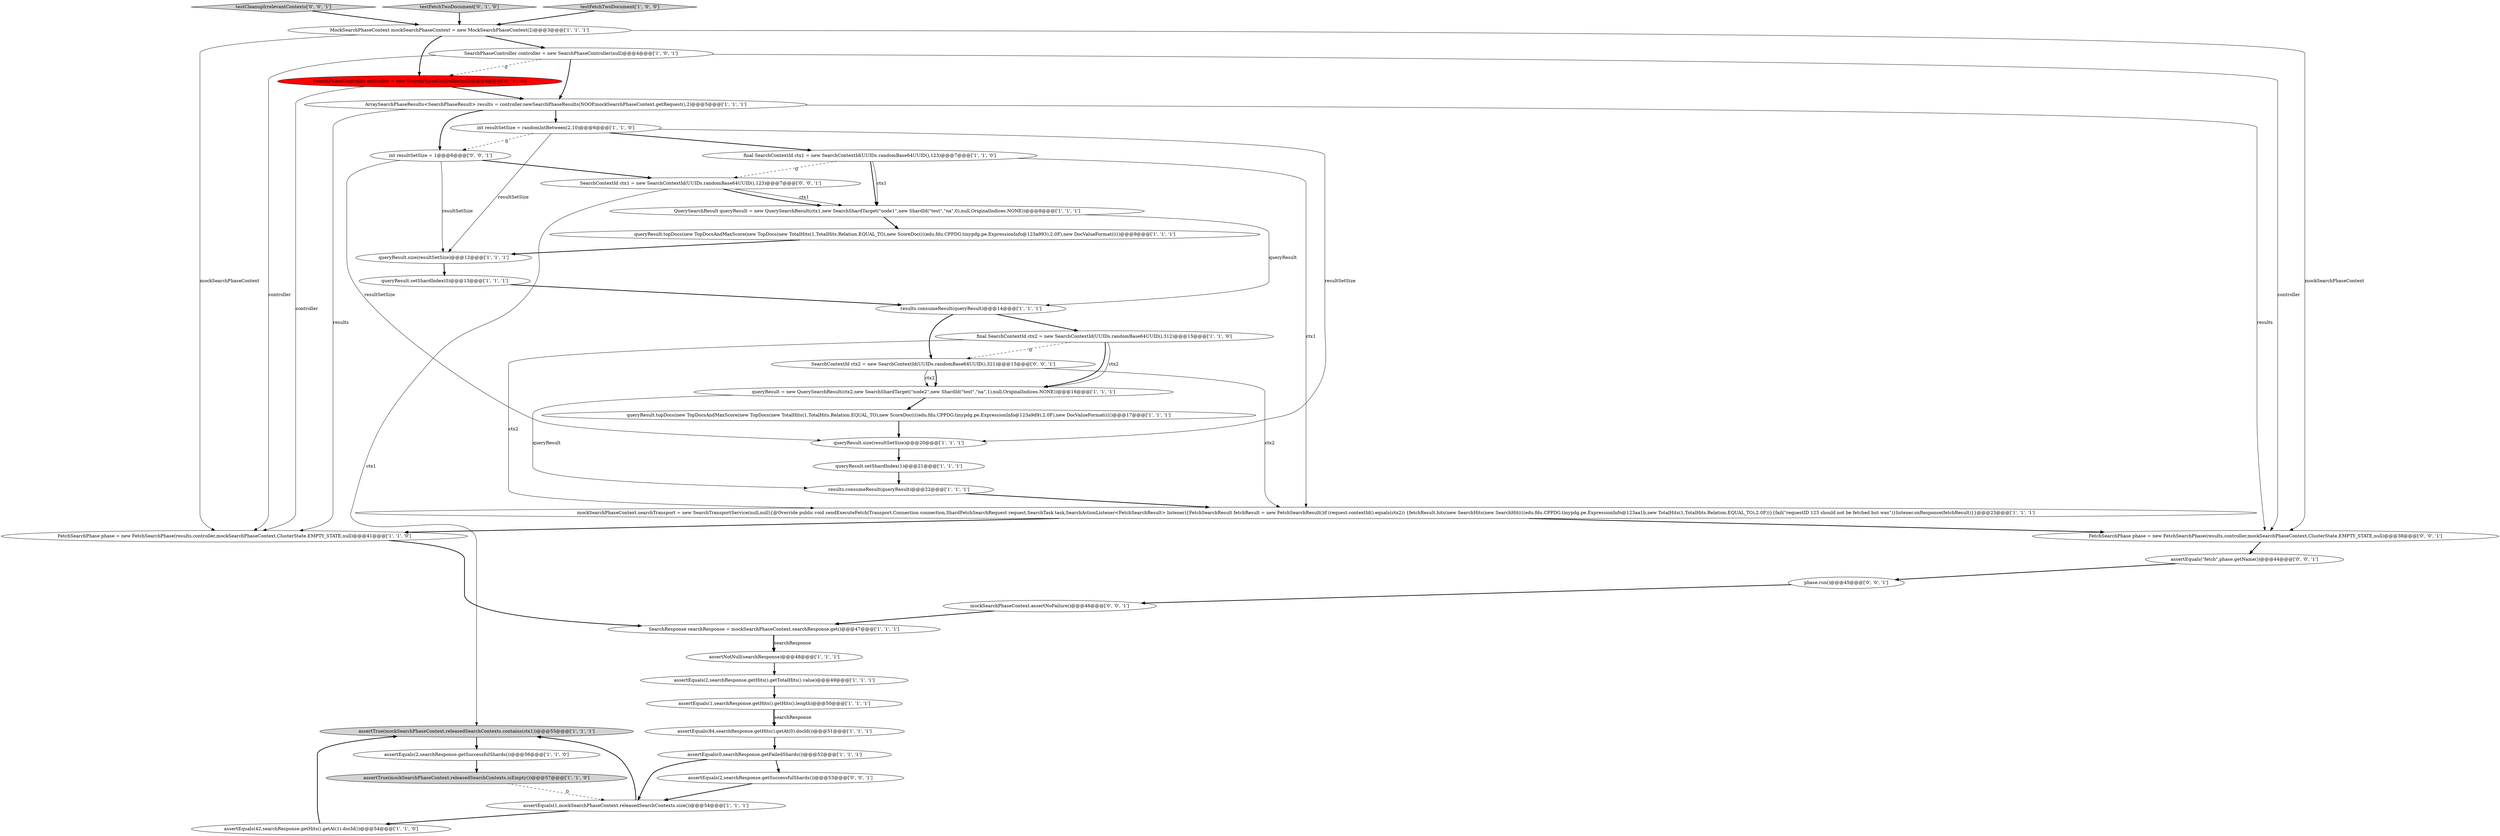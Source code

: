 digraph {
25 [style = filled, label = "final SearchContextId ctx1 = new SearchContextId(UUIDs.randomBase64UUID(),123)@@@7@@@['1', '1', '0']", fillcolor = white, shape = ellipse image = "AAA0AAABBB1BBB"];
16 [style = filled, label = "assertEquals(0,searchResponse.getFailedShards())@@@52@@@['1', '1', '1']", fillcolor = white, shape = ellipse image = "AAA0AAABBB1BBB"];
37 [style = filled, label = "assertEquals(2,searchResponse.getSuccessfulShards())@@@53@@@['0', '0', '1']", fillcolor = white, shape = ellipse image = "AAA0AAABBB3BBB"];
34 [style = filled, label = "testCleanupIrrelevantContexts['0', '0', '1']", fillcolor = lightgray, shape = diamond image = "AAA0AAABBB3BBB"];
8 [style = filled, label = "queryResult.topDocs(new TopDocsAndMaxScore(new TopDocs(new TotalHits(1,TotalHits.Relation.EQUAL_TO),new ScoreDoc((((edu.fdu.CPPDG.tinypdg.pe.ExpressionInfo@123a993),2.0F),new DocValueFormat(((()@@@9@@@['1', '1', '1']", fillcolor = white, shape = ellipse image = "AAA0AAABBB1BBB"];
36 [style = filled, label = "SearchContextId ctx1 = new SearchContextId(UUIDs.randomBase64UUID(),123)@@@7@@@['0', '0', '1']", fillcolor = white, shape = ellipse image = "AAA0AAABBB3BBB"];
30 [style = filled, label = "testFetchTwoDocument['0', '1', '0']", fillcolor = lightgray, shape = diamond image = "AAA0AAABBB2BBB"];
39 [style = filled, label = "SearchContextId ctx2 = new SearchContextId(UUIDs.randomBase64UUID(),321)@@@15@@@['0', '0', '1']", fillcolor = white, shape = ellipse image = "AAA0AAABBB3BBB"];
28 [style = filled, label = "assertTrue(mockSearchPhaseContext.releasedSearchContexts.isEmpty())@@@57@@@['1', '1', '0']", fillcolor = lightgray, shape = ellipse image = "AAA0AAABBB1BBB"];
35 [style = filled, label = "assertEquals(\"fetch\",phase.getName())@@@44@@@['0', '0', '1']", fillcolor = white, shape = ellipse image = "AAA0AAABBB3BBB"];
10 [style = filled, label = "ArraySearchPhaseResults<SearchPhaseResult> results = controller.newSearchPhaseResults(NOOP,mockSearchPhaseContext.getRequest(),2)@@@5@@@['1', '1', '1']", fillcolor = white, shape = ellipse image = "AAA0AAABBB1BBB"];
26 [style = filled, label = "SearchPhaseController controller = new SearchPhaseController(null)@@@4@@@['1', '0', '1']", fillcolor = white, shape = ellipse image = "AAA0AAABBB1BBB"];
38 [style = filled, label = "int resultSetSize = 1@@@6@@@['0', '0', '1']", fillcolor = white, shape = ellipse image = "AAA0AAABBB3BBB"];
6 [style = filled, label = "queryResult = new QuerySearchResult(ctx2,new SearchShardTarget(\"node2\",new ShardId(\"test\",\"na\",1),null,OriginalIndices.NONE))@@@16@@@['1', '1', '1']", fillcolor = white, shape = ellipse image = "AAA0AAABBB1BBB"];
9 [style = filled, label = "queryResult.size(resultSetSize)@@@12@@@['1', '1', '1']", fillcolor = white, shape = ellipse image = "AAA0AAABBB1BBB"];
32 [style = filled, label = "mockSearchPhaseContext.assertNoFailure()@@@46@@@['0', '0', '1']", fillcolor = white, shape = ellipse image = "AAA0AAABBB3BBB"];
1 [style = filled, label = "SearchResponse searchResponse = mockSearchPhaseContext.searchResponse.get()@@@47@@@['1', '1', '1']", fillcolor = white, shape = ellipse image = "AAA0AAABBB1BBB"];
23 [style = filled, label = "queryResult.setShardIndex(0)@@@13@@@['1', '1', '1']", fillcolor = white, shape = ellipse image = "AAA0AAABBB1BBB"];
33 [style = filled, label = "FetchSearchPhase phase = new FetchSearchPhase(results,controller,mockSearchPhaseContext,ClusterState.EMPTY_STATE,null)@@@38@@@['0', '0', '1']", fillcolor = white, shape = ellipse image = "AAA0AAABBB3BBB"];
14 [style = filled, label = "queryResult.topDocs(new TopDocsAndMaxScore(new TopDocs(new TotalHits(1,TotalHits.Relation.EQUAL_TO),new ScoreDoc((((edu.fdu.CPPDG.tinypdg.pe.ExpressionInfo@123a9d9),2.0F),new DocValueFormat(((()@@@17@@@['1', '1', '1']", fillcolor = white, shape = ellipse image = "AAA0AAABBB1BBB"];
7 [style = filled, label = "testFetchTwoDocument['1', '0', '0']", fillcolor = lightgray, shape = diamond image = "AAA0AAABBB1BBB"];
12 [style = filled, label = "queryResult.setShardIndex(1)@@@21@@@['1', '1', '1']", fillcolor = white, shape = ellipse image = "AAA0AAABBB1BBB"];
20 [style = filled, label = "results.consumeResult(queryResult)@@@14@@@['1', '1', '1']", fillcolor = white, shape = ellipse image = "AAA0AAABBB1BBB"];
4 [style = filled, label = "assertEquals(1,searchResponse.getHits().getHits().length)@@@50@@@['1', '1', '1']", fillcolor = white, shape = ellipse image = "AAA0AAABBB1BBB"];
27 [style = filled, label = "FetchSearchPhase phase = new FetchSearchPhase(results,controller,mockSearchPhaseContext,ClusterState.EMPTY_STATE,null)@@@41@@@['1', '1', '0']", fillcolor = white, shape = ellipse image = "AAA0AAABBB1BBB"];
3 [style = filled, label = "assertTrue(mockSearchPhaseContext.releasedSearchContexts.contains(ctx1))@@@55@@@['1', '1', '1']", fillcolor = lightgray, shape = ellipse image = "AAA0AAABBB1BBB"];
2 [style = filled, label = "assertEquals(2,searchResponse.getSuccessfulShards())@@@56@@@['1', '1', '0']", fillcolor = white, shape = ellipse image = "AAA0AAABBB1BBB"];
11 [style = filled, label = "final SearchContextId ctx2 = new SearchContextId(UUIDs.randomBase64UUID(),312)@@@15@@@['1', '1', '0']", fillcolor = white, shape = ellipse image = "AAA0AAABBB1BBB"];
15 [style = filled, label = "mockSearchPhaseContext.searchTransport = new SearchTransportService(null,null){@Override public void sendExecuteFetch(Transport.Connection connection,ShardFetchSearchRequest request,SearchTask task,SearchActionListener<FetchSearchResult> listener){FetchSearchResult fetchResult = new FetchSearchResult()if (request.contextId().equals(ctx2)) {fetchResult.hits(new SearchHits(new SearchHit((((edu.fdu.CPPDG.tinypdg.pe.ExpressionInfo@123aa1b,new TotalHits(1,TotalHits.Relation.EQUAL_TO),2.0F))}{fail(\"requestID 123 should not be fetched but was\")}listener.onResponse(fetchResult)}}@@@23@@@['1', '1', '1']", fillcolor = white, shape = ellipse image = "AAA0AAABBB1BBB"];
29 [style = filled, label = "results.consumeResult(queryResult)@@@22@@@['1', '1', '1']", fillcolor = white, shape = ellipse image = "AAA0AAABBB1BBB"];
31 [style = filled, label = "SearchPhaseController controller = new SearchPhaseController(null)@@@4@@@['0', '1', '0']", fillcolor = red, shape = ellipse image = "AAA1AAABBB2BBB"];
21 [style = filled, label = "QuerySearchResult queryResult = new QuerySearchResult(ctx1,new SearchShardTarget(\"node1\",new ShardId(\"test\",\"na\",0),null,OriginalIndices.NONE))@@@8@@@['1', '1', '1']", fillcolor = white, shape = ellipse image = "AAA0AAABBB1BBB"];
13 [style = filled, label = "assertEquals(84,searchResponse.getHits().getAt(0).docId())@@@51@@@['1', '1', '1']", fillcolor = white, shape = ellipse image = "AAA0AAABBB1BBB"];
22 [style = filled, label = "assertEquals(2,searchResponse.getHits().getTotalHits().value)@@@49@@@['1', '1', '1']", fillcolor = white, shape = ellipse image = "AAA0AAABBB1BBB"];
24 [style = filled, label = "assertEquals(42,searchResponse.getHits().getAt(1).docId())@@@54@@@['1', '1', '0']", fillcolor = white, shape = ellipse image = "AAA0AAABBB1BBB"];
17 [style = filled, label = "MockSearchPhaseContext mockSearchPhaseContext = new MockSearchPhaseContext(2)@@@3@@@['1', '1', '1']", fillcolor = white, shape = ellipse image = "AAA0AAABBB1BBB"];
18 [style = filled, label = "assertEquals(1,mockSearchPhaseContext.releasedSearchContexts.size())@@@54@@@['1', '1', '1']", fillcolor = white, shape = ellipse image = "AAA0AAABBB1BBB"];
0 [style = filled, label = "assertNotNull(searchResponse)@@@48@@@['1', '1', '1']", fillcolor = white, shape = ellipse image = "AAA0AAABBB1BBB"];
5 [style = filled, label = "int resultSetSize = randomIntBetween(2,10)@@@6@@@['1', '1', '0']", fillcolor = white, shape = ellipse image = "AAA0AAABBB1BBB"];
19 [style = filled, label = "queryResult.size(resultSetSize)@@@20@@@['1', '1', '1']", fillcolor = white, shape = ellipse image = "AAA0AAABBB1BBB"];
40 [style = filled, label = "phase.run()@@@45@@@['0', '0', '1']", fillcolor = white, shape = ellipse image = "AAA0AAABBB3BBB"];
36->21 [style = solid, label="ctx1"];
29->15 [style = bold, label=""];
18->3 [style = bold, label=""];
23->20 [style = bold, label=""];
17->26 [style = bold, label=""];
27->1 [style = bold, label=""];
16->18 [style = bold, label=""];
18->24 [style = bold, label=""];
7->17 [style = bold, label=""];
30->17 [style = bold, label=""];
33->35 [style = bold, label=""];
16->37 [style = bold, label=""];
10->27 [style = solid, label="results"];
19->12 [style = bold, label=""];
26->10 [style = bold, label=""];
39->15 [style = solid, label="ctx2"];
25->21 [style = solid, label="ctx1"];
28->18 [style = dashed, label="0"];
17->31 [style = bold, label=""];
11->6 [style = bold, label=""];
4->13 [style = bold, label=""];
21->8 [style = bold, label=""];
39->6 [style = bold, label=""];
14->19 [style = bold, label=""];
38->36 [style = bold, label=""];
4->13 [style = solid, label="searchResponse"];
17->33 [style = solid, label="mockSearchPhaseContext"];
26->33 [style = solid, label="controller"];
1->0 [style = bold, label=""];
38->9 [style = solid, label="resultSetSize"];
38->19 [style = solid, label="resultSetSize"];
39->6 [style = solid, label="ctx2"];
10->33 [style = solid, label="results"];
13->16 [style = bold, label=""];
5->25 [style = bold, label=""];
22->4 [style = bold, label=""];
6->14 [style = bold, label=""];
9->23 [style = bold, label=""];
36->21 [style = bold, label=""];
11->6 [style = solid, label="ctx2"];
35->40 [style = bold, label=""];
21->20 [style = solid, label="queryResult"];
12->29 [style = bold, label=""];
10->5 [style = bold, label=""];
3->2 [style = bold, label=""];
10->38 [style = bold, label=""];
25->36 [style = dashed, label="0"];
31->10 [style = bold, label=""];
26->27 [style = solid, label="controller"];
11->15 [style = solid, label="ctx2"];
6->29 [style = solid, label="queryResult"];
0->22 [style = bold, label=""];
32->1 [style = bold, label=""];
34->17 [style = bold, label=""];
11->39 [style = dashed, label="0"];
8->9 [style = bold, label=""];
40->32 [style = bold, label=""];
20->39 [style = bold, label=""];
37->18 [style = bold, label=""];
26->31 [style = dashed, label="0"];
31->27 [style = solid, label="controller"];
36->3 [style = solid, label="ctx1"];
17->27 [style = solid, label="mockSearchPhaseContext"];
5->38 [style = dashed, label="0"];
15->27 [style = bold, label=""];
2->28 [style = bold, label=""];
24->3 [style = bold, label=""];
1->0 [style = solid, label="searchResponse"];
5->9 [style = solid, label="resultSetSize"];
25->21 [style = bold, label=""];
25->15 [style = solid, label="ctx1"];
15->33 [style = bold, label=""];
20->11 [style = bold, label=""];
5->19 [style = solid, label="resultSetSize"];
}
